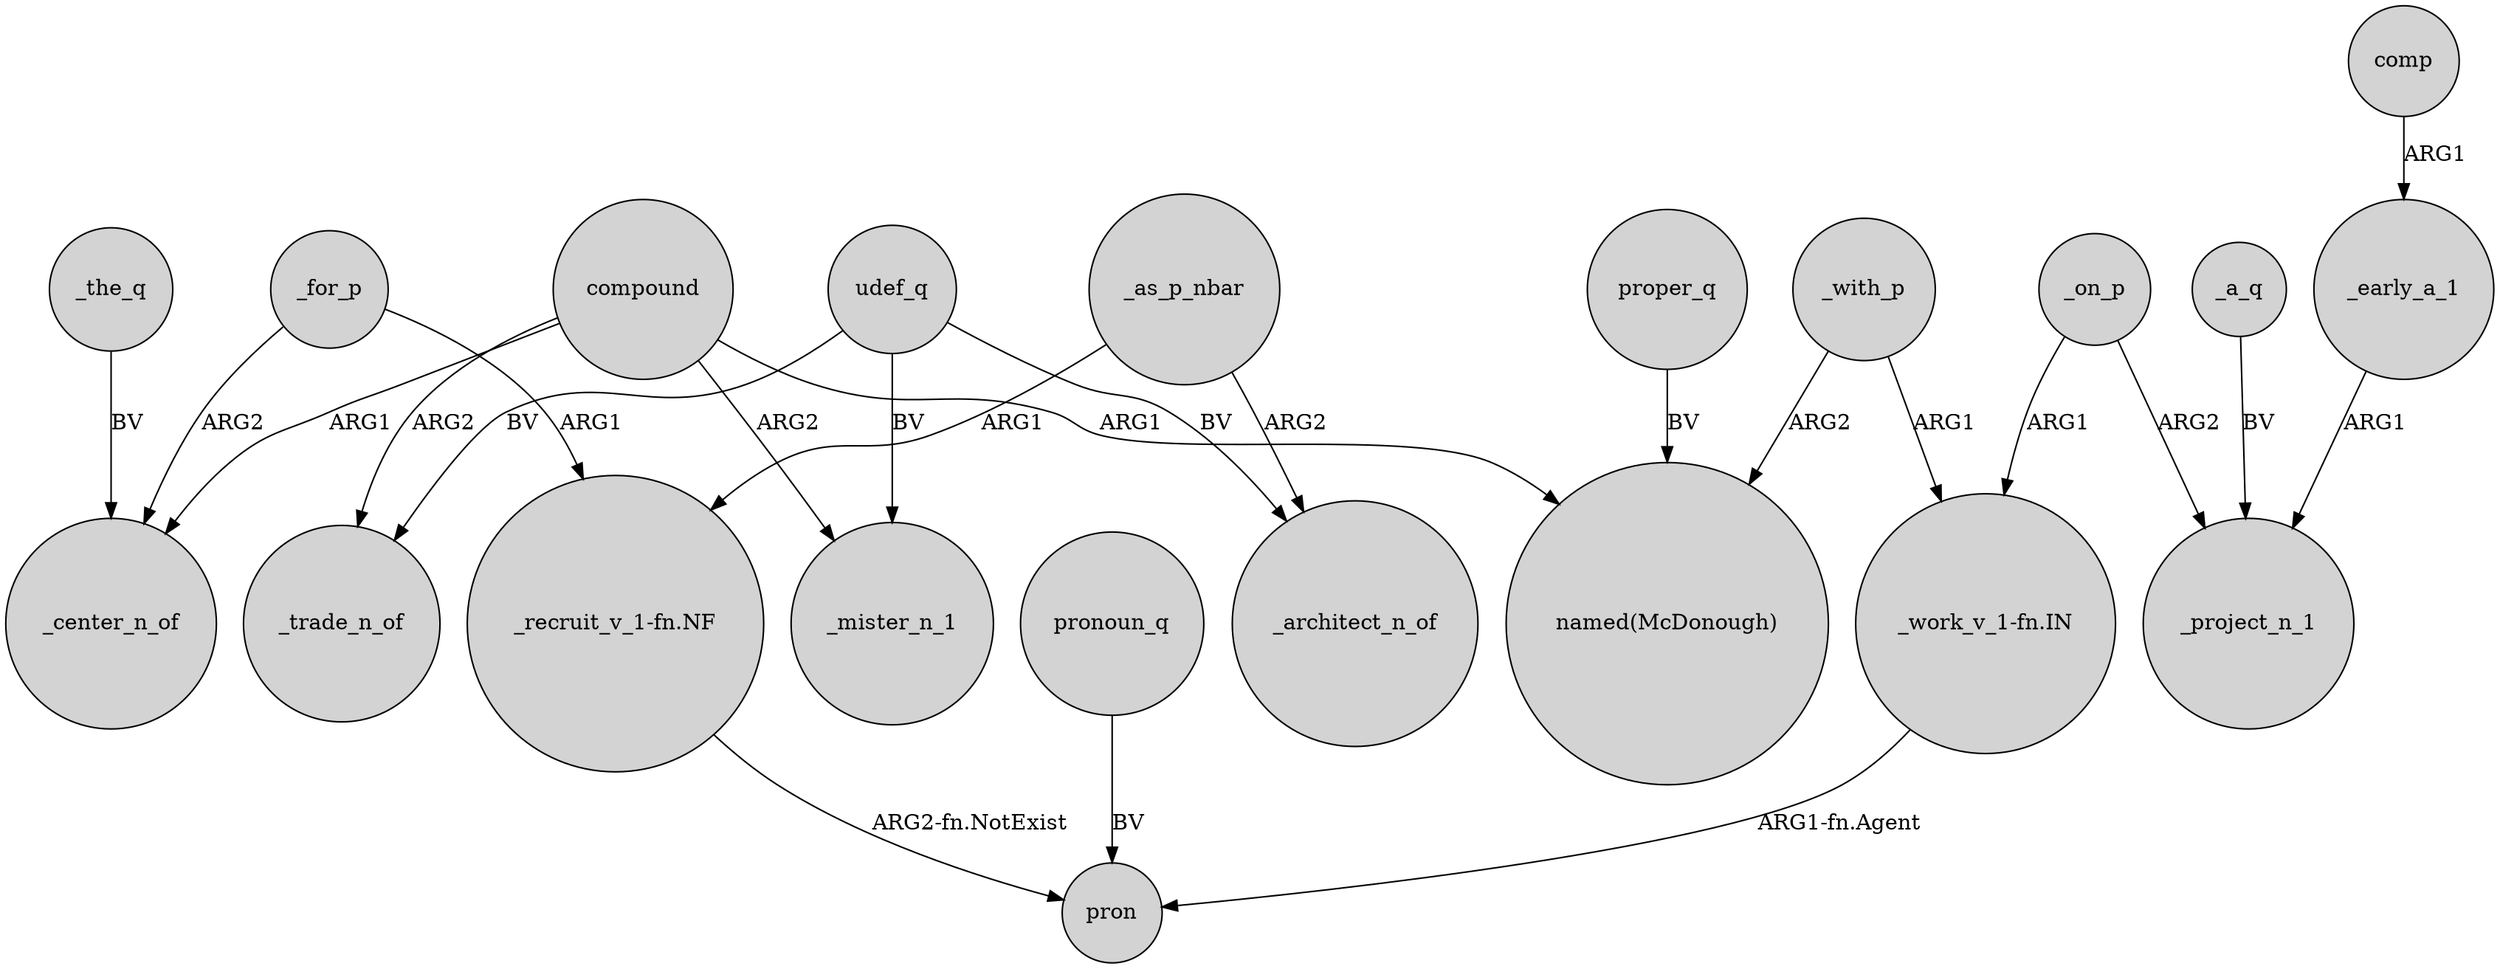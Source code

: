 digraph {
	node [shape=circle style=filled]
	_the_q -> _center_n_of [label=BV]
	udef_q -> _architect_n_of [label=BV]
	udef_q -> _trade_n_of [label=BV]
	"_recruit_v_1-fn.NF" -> pron [label="ARG2-fn.NotExist"]
	proper_q -> "named(McDonough)" [label=BV]
	_a_q -> _project_n_1 [label=BV]
	compound -> _mister_n_1 [label=ARG2]
	udef_q -> _mister_n_1 [label=BV]
	compound -> "named(McDonough)" [label=ARG1]
	_for_p -> "_recruit_v_1-fn.NF" [label=ARG1]
	_as_p_nbar -> "_recruit_v_1-fn.NF" [label=ARG1]
	_with_p -> "named(McDonough)" [label=ARG2]
	pronoun_q -> pron [label=BV]
	_on_p -> "_work_v_1-fn.IN" [label=ARG1]
	"_work_v_1-fn.IN" -> pron [label="ARG1-fn.Agent"]
	_on_p -> _project_n_1 [label=ARG2]
	compound -> _trade_n_of [label=ARG2]
	compound -> _center_n_of [label=ARG1]
	_early_a_1 -> _project_n_1 [label=ARG1]
	_as_p_nbar -> _architect_n_of [label=ARG2]
	_with_p -> "_work_v_1-fn.IN" [label=ARG1]
	comp -> _early_a_1 [label=ARG1]
	_for_p -> _center_n_of [label=ARG2]
}
